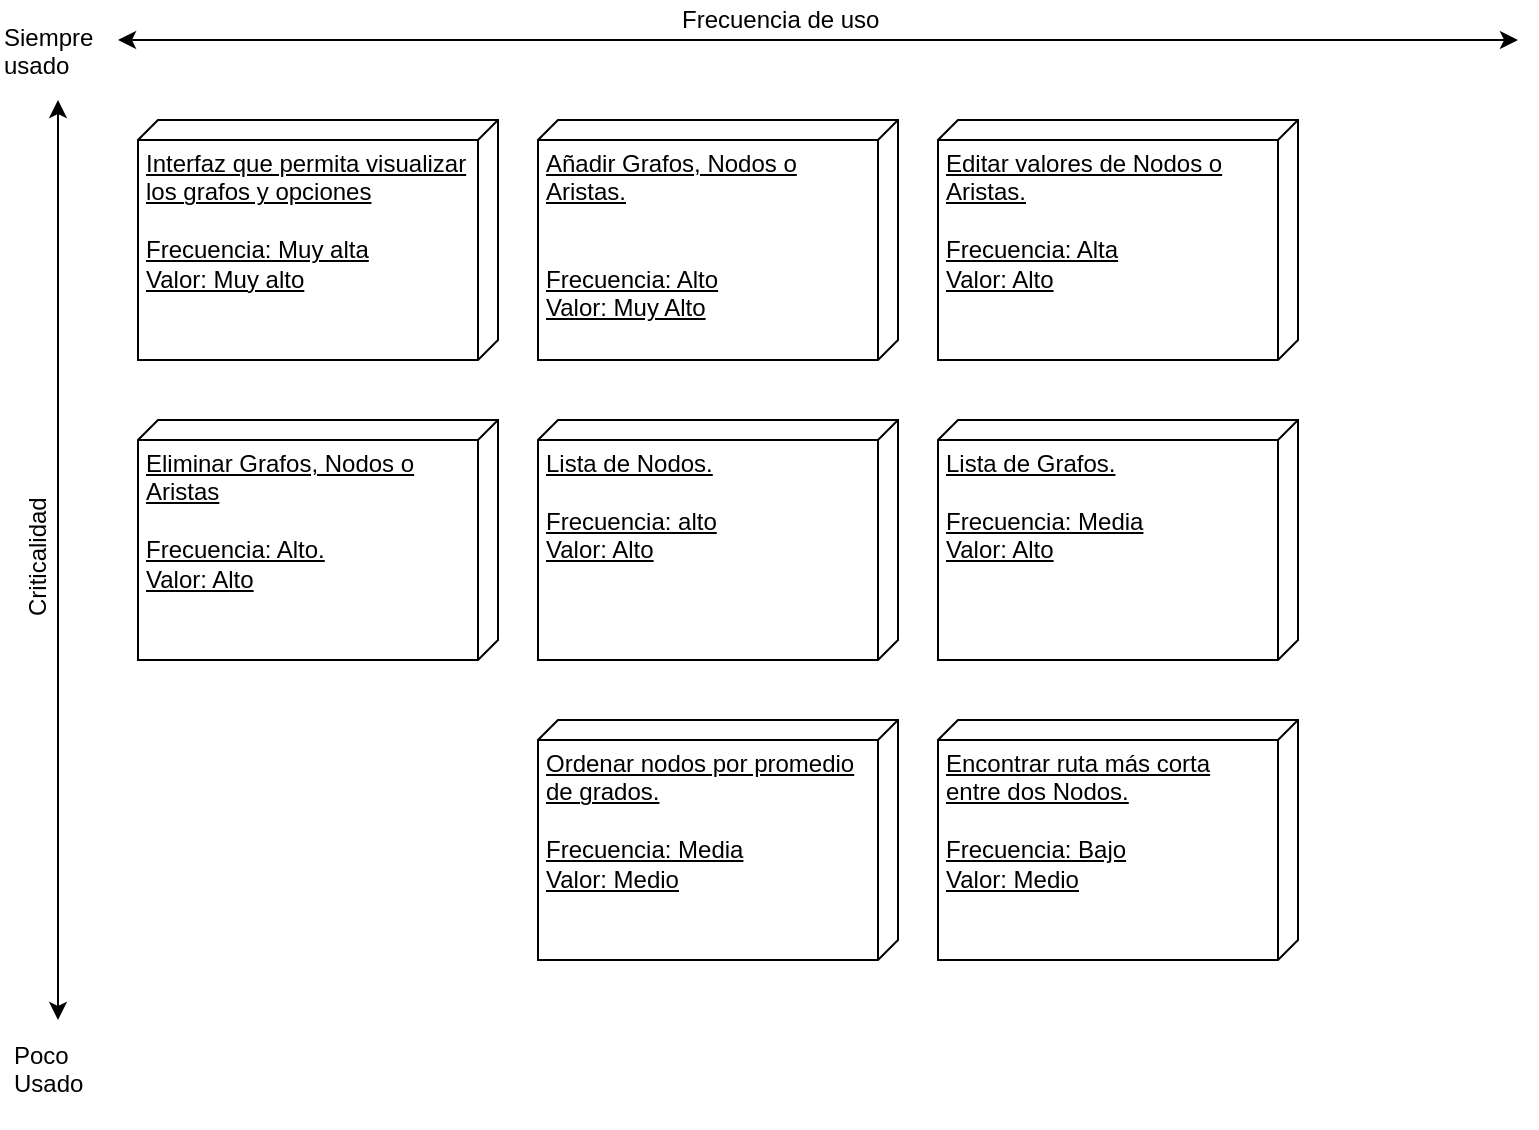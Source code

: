 <mxfile version="12.2.9" pages="1"><diagram id="lDrRpsPxFWvKm1ytEWCD" name="Page-1"><mxGraphModel dx="1408" dy="777" grid="1" gridSize="10" guides="1" tooltips="1" connect="1" arrows="1" fold="1" page="1" pageScale="1" pageWidth="827" pageHeight="1169" math="0" shadow="0"><root><mxCell id="0"/><mxCell id="1" parent="0"/><mxCell id="qYGtafgkCafcfgmR93xf-33" value="&lt;div&gt;Añadir Grafos, Nodos o&lt;/div&gt;&lt;div&gt;Aristas.&lt;br&gt;&lt;/div&gt;&lt;div&gt;&lt;br&gt;&lt;/div&gt;&lt;div&gt;&lt;br&gt;&lt;/div&gt;&lt;div&gt;Frecuencia: Alto&lt;br&gt;&lt;/div&gt;&lt;div&gt;Valor: Muy Alto&lt;br&gt;&lt;/div&gt;" style="verticalAlign=top;align=left;spacingTop=8;spacingLeft=2;spacingRight=12;shape=cube;size=10;direction=south;fontStyle=4;html=1;" vertex="1" parent="1"><mxGeometry x="369" y="210" width="180" height="120" as="geometry"/></mxCell><mxCell id="qYGtafgkCafcfgmR93xf-34" value="&lt;div&gt;Ordenar nodos por promedio&lt;/div&gt;&lt;div&gt;de grados.&lt;/div&gt;&lt;div&gt;&lt;br&gt;&lt;/div&gt;&lt;div&gt;Frecuencia: Media&lt;br&gt;&lt;/div&gt;&lt;div&gt;Valor: Medio&lt;br&gt;&lt;/div&gt;" style="verticalAlign=top;align=left;spacingTop=8;spacingLeft=2;spacingRight=12;shape=cube;size=10;direction=south;fontStyle=4;html=1;" vertex="1" parent="1"><mxGeometry x="369" y="510" width="180" height="120" as="geometry"/></mxCell><mxCell id="qYGtafgkCafcfgmR93xf-35" value="&lt;div&gt;Editar valores de Nodos o&lt;/div&gt;&lt;div&gt;Aristas.&lt;br&gt;&lt;/div&gt;&lt;div&gt;&lt;br&gt;&lt;/div&gt;&lt;div&gt;Frecuencia: Alta&lt;/div&gt;&lt;div&gt;Valor: Alto&lt;br&gt;&lt;/div&gt;" style="verticalAlign=top;align=left;spacingTop=8;spacingLeft=2;spacingRight=12;shape=cube;size=10;direction=south;fontStyle=4;html=1;" vertex="1" parent="1"><mxGeometry x="569" y="210" width="180" height="120" as="geometry"/></mxCell><mxCell id="qYGtafgkCafcfgmR93xf-36" value="&lt;div&gt;Interfaz que permita visualizar&lt;/div&gt;&lt;div&gt;los grafos y opciones&lt;br&gt;&lt;/div&gt;&lt;div&gt;&lt;br&gt;&lt;/div&gt;&lt;div&gt;Frecuencia: Muy alta&lt;/div&gt;&lt;div&gt;Valor: Muy alto&lt;br&gt;&lt;/div&gt;" style="verticalAlign=top;align=left;spacingTop=8;spacingLeft=2;spacingRight=12;shape=cube;size=10;direction=south;fontStyle=4;html=1;" vertex="1" parent="1"><mxGeometry x="169" y="210" width="180" height="120" as="geometry"/></mxCell><mxCell id="qYGtafgkCafcfgmR93xf-37" value="&lt;div&gt;Eliminar Grafos, Nodos o &lt;br&gt;&lt;/div&gt;&lt;div&gt;Aristas&lt;br&gt;&lt;/div&gt;&lt;div&gt;&lt;br&gt;&lt;/div&gt;&lt;div&gt;Frecuencia: Alto.&lt;/div&gt;&lt;div&gt;Valor: Alto&lt;br&gt;&lt;/div&gt;" style="verticalAlign=top;align=left;spacingTop=8;spacingLeft=2;spacingRight=12;shape=cube;size=10;direction=south;fontStyle=4;html=1;" vertex="1" parent="1"><mxGeometry x="169" y="360" width="180" height="120" as="geometry"/></mxCell><mxCell id="qYGtafgkCafcfgmR93xf-38" value="&lt;div&gt;Lista de Nodos.&lt;br&gt;&lt;/div&gt;&lt;div&gt;&lt;br&gt;&lt;/div&gt;&lt;div&gt;Frecuencia: alto&lt;br&gt;&lt;/div&gt;&lt;div&gt;Valor: Alto&lt;br&gt;&lt;/div&gt;" style="verticalAlign=top;align=left;spacingTop=8;spacingLeft=2;spacingRight=12;shape=cube;size=10;direction=south;fontStyle=4;html=1;" vertex="1" parent="1"><mxGeometry x="369" y="360" width="180" height="120" as="geometry"/></mxCell><mxCell id="qYGtafgkCafcfgmR93xf-39" value="" style="endArrow=classic;startArrow=classic;html=1;" edge="1" parent="1"><mxGeometry width="50" height="50" relative="1" as="geometry"><mxPoint x="159" y="170" as="sourcePoint"/><mxPoint x="859" y="170" as="targetPoint"/></mxGeometry></mxCell><mxCell id="qYGtafgkCafcfgmR93xf-40" value="" style="endArrow=classic;startArrow=classic;html=1;" edge="1" parent="1"><mxGeometry width="50" height="50" relative="1" as="geometry"><mxPoint x="129" y="660" as="sourcePoint"/><mxPoint x="129" y="200" as="targetPoint"/></mxGeometry></mxCell><mxCell id="qYGtafgkCafcfgmR93xf-41" value="&lt;div&gt;Frecuencia de uso&lt;/div&gt;&lt;div&gt;&lt;br&gt;&lt;/div&gt;" style="text;html=1;resizable=0;points=[];autosize=1;align=left;verticalAlign=top;spacingTop=-4;" vertex="1" parent="1"><mxGeometry x="439" y="150" width="120" height="30" as="geometry"/></mxCell><mxCell id="qYGtafgkCafcfgmR93xf-42" value="&lt;div&gt;Criticalidad&lt;/div&gt;&lt;div&gt;&lt;br&gt;&lt;/div&gt;" style="text;html=1;resizable=0;points=[];autosize=1;align=left;verticalAlign=top;spacingTop=-4;flipV=1;flipH=0;direction=north;horizontal=0;" vertex="1" parent="1"><mxGeometry x="109" y="380" width="30" height="80" as="geometry"/></mxCell><mxCell id="qYGtafgkCafcfgmR93xf-43" value="&lt;div&gt;Siempre&lt;/div&gt;&lt;div&gt;usado&lt;br&gt;&lt;/div&gt;" style="text;html=1;resizable=0;points=[];autosize=1;align=left;verticalAlign=top;spacingTop=-4;" vertex="1" parent="1"><mxGeometry x="100" y="159" width="60" height="30" as="geometry"/></mxCell><mxCell id="qYGtafgkCafcfgmR93xf-44" value="&lt;div&gt;Poco&lt;/div&gt;&lt;div&gt;Usado&lt;/div&gt;&lt;div&gt;&lt;br&gt;&lt;/div&gt;" style="text;html=1;resizable=0;points=[];autosize=1;align=left;verticalAlign=top;spacingTop=-4;" vertex="1" parent="1"><mxGeometry x="105" y="668" width="50" height="40" as="geometry"/></mxCell><mxCell id="qYGtafgkCafcfgmR93xf-45" value="&lt;div&gt;Lista de Grafos.&lt;br&gt;&lt;/div&gt;&lt;div&gt;&lt;br&gt;&lt;/div&gt;&lt;div&gt;Frecuencia: Media&lt;br&gt;&lt;/div&gt;&lt;div&gt;Valor: Alto&lt;br&gt;&lt;/div&gt;" style="verticalAlign=top;align=left;spacingTop=8;spacingLeft=2;spacingRight=12;shape=cube;size=10;direction=south;fontStyle=4;html=1;" vertex="1" parent="1"><mxGeometry x="569" y="360" width="180" height="120" as="geometry"/></mxCell><mxCell id="qYGtafgkCafcfgmR93xf-46" value="&lt;div&gt;Encontrar ruta más corta&lt;/div&gt;&lt;div&gt;entre dos Nodos.&lt;/div&gt;&lt;div&gt;&lt;br&gt;&lt;/div&gt;&lt;div&gt;Frecuencia: Bajo&lt;br&gt;&lt;/div&gt;&lt;div&gt;Valor: Medio&lt;br&gt;&lt;/div&gt;" style="verticalAlign=top;align=left;spacingTop=8;spacingLeft=2;spacingRight=12;shape=cube;size=10;direction=south;fontStyle=4;html=1;" vertex="1" parent="1"><mxGeometry x="569" y="510" width="180" height="120" as="geometry"/></mxCell></root></mxGraphModel></diagram></mxfile>